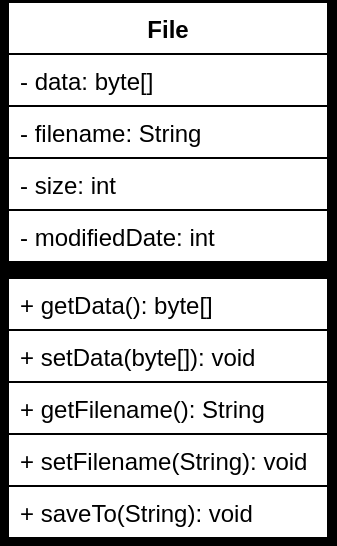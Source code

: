 <mxfile version="12.9.13" type="device" pages="6"><diagram id="stkGgg3IafABgi693A4P" name="File"><mxGraphModel dx="889" dy="680" grid="1" gridSize="10" guides="1" tooltips="1" connect="1" arrows="1" fold="1" page="1" pageScale="1" pageWidth="1100" pageHeight="850" background="#000000" math="0" shadow="0"><root><mxCell id="0"/><mxCell id="1" parent="0"/><mxCell id="F3sd-g9xaB6ur2vCXLy9-17" value="" style="group" parent="1" vertex="1" connectable="0"><mxGeometry x="310" y="200" width="160" height="216" as="geometry"/></mxCell><mxCell id="F3sd-g9xaB6ur2vCXLy9-6" value="File" style="swimlane;fontStyle=1;align=center;verticalAlign=top;childLayout=stackLayout;horizontal=1;startSize=26;horizontalStack=0;resizeParent=1;resizeParentMax=0;resizeLast=0;collapsible=1;marginBottom=0;fillColor=#FFFFFF;" parent="F3sd-g9xaB6ur2vCXLy9-17" vertex="1"><mxGeometry width="160" height="52" as="geometry"><mxRectangle x="310" y="200" width="100" height="26" as="alternateBounds"/></mxGeometry></mxCell><mxCell id="F3sd-g9xaB6ur2vCXLy9-9" value="+ getData(): byte[]" style="text;strokeColor=#000000;fillColor=#ffffff;align=left;verticalAlign=top;spacingLeft=4;spacingRight=4;overflow=hidden;rotatable=0;points=[[0,0.5],[1,0.5]];portConstraint=eastwest;" parent="F3sd-g9xaB6ur2vCXLy9-17" vertex="1"><mxGeometry y="138" width="160" height="26" as="geometry"/></mxCell><mxCell id="F3sd-g9xaB6ur2vCXLy9-8" value="" style="line;strokeWidth=7;fillColor=#ffffff;align=left;verticalAlign=middle;spacingTop=-1;spacingLeft=3;spacingRight=3;rotatable=0;labelPosition=right;points=[];portConstraint=eastwest;strokeColor=#000000;" parent="F3sd-g9xaB6ur2vCXLy9-17" vertex="1"><mxGeometry y="130" width="160" height="8" as="geometry"/></mxCell><mxCell id="F3sd-g9xaB6ur2vCXLy9-10" value="- filename: String" style="text;strokeColor=#000000;fillColor=#ffffff;align=left;verticalAlign=top;spacingLeft=4;spacingRight=4;overflow=hidden;rotatable=0;points=[[0,0.5],[1,0.5]];portConstraint=eastwest;" parent="F3sd-g9xaB6ur2vCXLy9-17" vertex="1"><mxGeometry y="52" width="160" height="26" as="geometry"/></mxCell><mxCell id="F3sd-g9xaB6ur2vCXLy9-11" value="- size: int" style="text;strokeColor=#000000;fillColor=#ffffff;align=left;verticalAlign=top;spacingLeft=4;spacingRight=4;overflow=hidden;rotatable=0;points=[[0,0.5],[1,0.5]];portConstraint=eastwest;" parent="F3sd-g9xaB6ur2vCXLy9-17" vertex="1"><mxGeometry y="78" width="160" height="26" as="geometry"/></mxCell><mxCell id="F3sd-g9xaB6ur2vCXLy9-12" value="- modifiedDate: int" style="text;strokeColor=#000000;fillColor=#ffffff;align=left;verticalAlign=top;spacingLeft=4;spacingRight=4;overflow=hidden;rotatable=0;points=[[0,0.5],[1,0.5]];portConstraint=eastwest;" parent="F3sd-g9xaB6ur2vCXLy9-17" vertex="1"><mxGeometry y="104" width="160" height="26" as="geometry"/></mxCell><mxCell id="F3sd-g9xaB6ur2vCXLy9-7" value="- data: byte[]" style="text;strokeColor=#000000;fillColor=#ffffff;align=left;verticalAlign=top;spacingLeft=4;spacingRight=4;overflow=hidden;rotatable=0;points=[[0,0.5],[1,0.5]];portConstraint=eastwest;" parent="F3sd-g9xaB6ur2vCXLy9-17" vertex="1"><mxGeometry y="26" width="160" height="26" as="geometry"/></mxCell><mxCell id="F3sd-g9xaB6ur2vCXLy9-18" value="+ getFilename(): String" style="text;strokeColor=#000000;fillColor=#ffffff;align=left;verticalAlign=top;spacingLeft=4;spacingRight=4;overflow=hidden;rotatable=0;points=[[0,0.5],[1,0.5]];portConstraint=eastwest;" parent="F3sd-g9xaB6ur2vCXLy9-17" vertex="1"><mxGeometry y="190" width="160" height="26" as="geometry"/></mxCell><mxCell id="F3sd-g9xaB6ur2vCXLy9-19" value="+ setData(byte[]): void" style="text;strokeColor=#000000;fillColor=#ffffff;align=left;verticalAlign=top;spacingLeft=4;spacingRight=4;overflow=hidden;rotatable=0;points=[[0,0.5],[1,0.5]];portConstraint=eastwest;" parent="F3sd-g9xaB6ur2vCXLy9-17" vertex="1"><mxGeometry y="164" width="160" height="26" as="geometry"/></mxCell><mxCell id="F3sd-g9xaB6ur2vCXLy9-14" value="+ saveTo(String): void" style="text;strokeColor=#000000;fillColor=#ffffff;align=left;verticalAlign=top;spacingLeft=4;spacingRight=4;overflow=hidden;rotatable=0;points=[[0,0.5],[1,0.5]];portConstraint=eastwest;" parent="1" vertex="1"><mxGeometry x="310" y="442" width="160" height="26" as="geometry"/></mxCell><mxCell id="F3sd-g9xaB6ur2vCXLy9-16" value="+ setFilename(String): void" style="text;strokeColor=#000000;fillColor=#ffffff;align=left;verticalAlign=top;spacingLeft=4;spacingRight=4;overflow=hidden;rotatable=0;points=[[0,0.5],[1,0.5]];portConstraint=eastwest;" parent="1" vertex="1"><mxGeometry x="310" y="416" width="160" height="26" as="geometry"/></mxCell></root></mxGraphModel></diagram><diagram name="Dog" id="l1r8wpvYk0Zq_Cgfg4C1"><mxGraphModel dx="889" dy="680" grid="1" gridSize="10" guides="1" tooltips="1" connect="1" arrows="1" fold="1" page="1" pageScale="1" pageWidth="1100" pageHeight="850" background="#000000" math="0" shadow="0"><root><mxCell id="ERW3kL6qE9KWDOk-QGr4-0"/><mxCell id="ERW3kL6qE9KWDOk-QGr4-1" parent="ERW3kL6qE9KWDOk-QGr4-0"/><mxCell id="ERW3kL6qE9KWDOk-QGr4-2" value="" style="group" parent="ERW3kL6qE9KWDOk-QGr4-1" vertex="1" connectable="0"><mxGeometry x="310" y="200" width="160" height="216" as="geometry"/></mxCell><mxCell id="ERW3kL6qE9KWDOk-QGr4-3" value="Dog" style="swimlane;fontStyle=1;align=center;verticalAlign=top;childLayout=stackLayout;horizontal=1;startSize=26;horizontalStack=0;resizeParent=1;resizeParentMax=0;resizeLast=0;collapsible=1;marginBottom=0;fillColor=#FFFFFF;" parent="ERW3kL6qE9KWDOk-QGr4-2" vertex="1"><mxGeometry width="160" height="52" as="geometry"><mxRectangle x="310" y="200" width="100" height="26" as="alternateBounds"/></mxGeometry></mxCell><mxCell id="ERW3kL6qE9KWDOk-QGr4-4" value="+ bark(): void" style="text;strokeColor=#000000;fillColor=#ffffff;align=left;verticalAlign=top;spacingLeft=4;spacingRight=4;overflow=hidden;rotatable=0;points=[[0,0.5],[1,0.5]];portConstraint=eastwest;" parent="ERW3kL6qE9KWDOk-QGr4-2" vertex="1"><mxGeometry y="138" width="160" height="26" as="geometry"/></mxCell><mxCell id="ERW3kL6qE9KWDOk-QGr4-5" value="" style="line;strokeWidth=7;fillColor=#ffffff;align=left;verticalAlign=middle;spacingTop=-1;spacingLeft=3;spacingRight=3;rotatable=0;labelPosition=right;points=[];portConstraint=eastwest;strokeColor=#000000;" parent="ERW3kL6qE9KWDOk-QGr4-2" vertex="1"><mxGeometry y="130" width="160" height="8" as="geometry"/></mxCell><mxCell id="ERW3kL6qE9KWDOk-QGr4-6" value="- age: int" style="text;strokeColor=#000000;fillColor=#ffffff;align=left;verticalAlign=top;spacingLeft=4;spacingRight=4;overflow=hidden;rotatable=0;points=[[0,0.5],[1,0.5]];portConstraint=eastwest;" parent="ERW3kL6qE9KWDOk-QGr4-2" vertex="1"><mxGeometry y="52" width="160" height="26" as="geometry"/></mxCell><mxCell id="ERW3kL6qE9KWDOk-QGr4-7" value="- breed: String" style="text;strokeColor=#000000;fillColor=#ffffff;align=left;verticalAlign=top;spacingLeft=4;spacingRight=4;overflow=hidden;rotatable=0;points=[[0,0.5],[1,0.5]];portConstraint=eastwest;" parent="ERW3kL6qE9KWDOk-QGr4-2" vertex="1"><mxGeometry y="78" width="160" height="26" as="geometry"/></mxCell><mxCell id="ERW3kL6qE9KWDOk-QGr4-8" value="- weight: int" style="text;strokeColor=#000000;fillColor=#ffffff;align=left;verticalAlign=top;spacingLeft=4;spacingRight=4;overflow=hidden;rotatable=0;points=[[0,0.5],[1,0.5]];portConstraint=eastwest;" parent="ERW3kL6qE9KWDOk-QGr4-2" vertex="1"><mxGeometry y="104" width="160" height="26" as="geometry"/></mxCell><mxCell id="ERW3kL6qE9KWDOk-QGr4-9" value="- name: String" style="text;strokeColor=#000000;fillColor=#ffffff;align=left;verticalAlign=top;spacingLeft=4;spacingRight=4;overflow=hidden;rotatable=0;points=[[0,0.5],[1,0.5]];portConstraint=eastwest;" parent="ERW3kL6qE9KWDOk-QGr4-2" vertex="1"><mxGeometry y="26" width="160" height="26" as="geometry"/></mxCell><mxCell id="ERW3kL6qE9KWDOk-QGr4-10" value="+ sleep(): void" style="text;strokeColor=#000000;fillColor=#ffffff;align=left;verticalAlign=top;spacingLeft=4;spacingRight=4;overflow=hidden;rotatable=0;points=[[0,0.5],[1,0.5]];portConstraint=eastwest;" parent="ERW3kL6qE9KWDOk-QGr4-2" vertex="1"><mxGeometry y="190" width="160" height="26" as="geometry"/></mxCell><mxCell id="ERW3kL6qE9KWDOk-QGr4-11" value="+ fetch(): void" style="text;strokeColor=#000000;fillColor=#ffffff;align=left;verticalAlign=top;spacingLeft=4;spacingRight=4;overflow=hidden;rotatable=0;points=[[0,0.5],[1,0.5]];portConstraint=eastwest;" parent="ERW3kL6qE9KWDOk-QGr4-2" vertex="1"><mxGeometry y="164" width="160" height="26" as="geometry"/></mxCell></root></mxGraphModel></diagram><diagram name="Black box" id="tsQTupAOegzbx2Oi0egP"><mxGraphModel dx="889" dy="680" grid="1" gridSize="10" guides="1" tooltips="1" connect="1" arrows="1" fold="1" page="1" pageScale="1" pageWidth="1100" pageHeight="850" background="#000000" math="0" shadow="0"><root><mxCell id="BZj2-daPOrSPugc1H9mo-0"/><mxCell id="BZj2-daPOrSPugc1H9mo-1" parent="BZj2-daPOrSPugc1H9mo-0"/><mxCell id="BZj2-daPOrSPugc1H9mo-12" value="" style="verticalLabelPosition=bottom;verticalAlign=top;html=1;shape=mxgraph.basic.rect;fillColor2=none;strokeWidth=3;size=20;indent=5;fillColor=#000000;strokeColor=#FFFFFF;fontColor=#FFFFFF;" parent="BZj2-daPOrSPugc1H9mo-1" vertex="1"><mxGeometry x="240" y="160" width="200" height="40" as="geometry"/></mxCell><mxCell id="BZj2-daPOrSPugc1H9mo-14" value="" style="html=1;shadow=0;dashed=0;align=center;verticalAlign=middle;shape=mxgraph.arrows2.arrow;dy=0.6;dx=40;notch=15;strokeColor=none;strokeWidth=3;fillColor=#FFFFFF;" parent="BZj2-daPOrSPugc1H9mo-1" vertex="1"><mxGeometry x="130" y="145" width="100" height="70" as="geometry"/></mxCell><mxCell id="BZj2-daPOrSPugc1H9mo-15" value="" style="html=1;shadow=0;dashed=0;align=center;verticalAlign=middle;shape=mxgraph.arrows2.arrow;dy=0.6;dx=40;notch=15;strokeColor=none;strokeWidth=3;fillColor=#FFFFFF;" parent="BZj2-daPOrSPugc1H9mo-1" vertex="1"><mxGeometry x="450" y="145" width="100" height="70" as="geometry"/></mxCell><mxCell id="BZj2-daPOrSPugc1H9mo-18" value="invisible&lt;br&gt;black box" style="text;html=1;fontColor=#FFFFFF;align=center;verticalAlign=middle;" parent="BZj2-daPOrSPugc1H9mo-1" vertex="1"><mxGeometry x="280" y="165" width="120" height="30" as="geometry"/></mxCell><mxCell id="BZj2-daPOrSPugc1H9mo-19" value="visible output" style="text;html=1;fontColor=#000000;align=center;verticalAlign=middle;" parent="BZj2-daPOrSPugc1H9mo-1" vertex="1"><mxGeometry x="440" y="165" width="130" height="30" as="geometry"/></mxCell><mxCell id="BZj2-daPOrSPugc1H9mo-20" value="visible input" style="text;html=1;fontColor=#000000;align=center;verticalAlign=middle;" parent="BZj2-daPOrSPugc1H9mo-1" vertex="1"><mxGeometry x="120" y="165" width="130" height="30" as="geometry"/></mxCell><mxCell id="BZj2-daPOrSPugc1H9mo-21" value="" style="shape=mxgraph.signs.healthcare.eye;html=1;fillColor=#FFFFFF;strokeColor=none;verticalLabelPosition=bottom;verticalAlign=top;align=center;fontColor=#000000;" parent="BZj2-daPOrSPugc1H9mo-1" vertex="1"><mxGeometry x="21" y="152.5" width="99" height="55" as="geometry"/></mxCell><mxCell id="BZj2-daPOrSPugc1H9mo-22" value="" style="shape=mxgraph.signs.healthcare.eye;html=1;fillColor=#FFFFFF;strokeColor=none;verticalLabelPosition=bottom;verticalAlign=top;align=center;fontColor=#000000;" parent="BZj2-daPOrSPugc1H9mo-1" vertex="1"><mxGeometry x="560" y="152.5" width="99" height="55" as="geometry"/></mxCell></root></mxGraphModel></diagram><diagram name="Book" id="5ousZKdpaTDfd6rwzRN-"><mxGraphModel dx="889" dy="680" grid="1" gridSize="10" guides="1" tooltips="1" connect="1" arrows="1" fold="1" page="1" pageScale="1" pageWidth="1100" pageHeight="850" background="#000000" math="0" shadow="0"><root><mxCell id="tp99J4mqJveK8CiO5Jsf-0"/><mxCell id="tp99J4mqJveK8CiO5Jsf-1" parent="tp99J4mqJveK8CiO5Jsf-0"/><mxCell id="tp99J4mqJveK8CiO5Jsf-15" value="" style="group" vertex="1" connectable="0" parent="tp99J4mqJveK8CiO5Jsf-1"><mxGeometry x="280" y="160" width="160" height="238" as="geometry"/></mxCell><mxCell id="tp99J4mqJveK8CiO5Jsf-3" value="Book" style="swimlane;fontStyle=1;align=center;verticalAlign=top;childLayout=stackLayout;horizontal=1;startSize=26;horizontalStack=0;resizeParent=1;resizeParentMax=0;resizeLast=0;collapsible=1;marginBottom=0;fillColor=#FFFFFF;" vertex="1" parent="tp99J4mqJveK8CiO5Jsf-15"><mxGeometry width="160" height="52" as="geometry"><mxRectangle x="310" y="200" width="100" height="26" as="alternateBounds"/></mxGeometry></mxCell><mxCell id="tp99J4mqJveK8CiO5Jsf-13" value="" style="group" vertex="1" connectable="0" parent="tp99J4mqJveK8CiO5Jsf-15"><mxGeometry y="160" width="160" height="78" as="geometry"/></mxCell><mxCell id="tp99J4mqJveK8CiO5Jsf-10" value="getChapter(n : int ) : String" style="text;strokeColor=#000000;fillColor=#ffffff;align=left;verticalAlign=top;spacingLeft=4;spacingRight=4;overflow=hidden;rotatable=0;points=[[0,0.5],[1,0.5]];portConstraint=eastwest;" vertex="1" parent="tp99J4mqJveK8CiO5Jsf-13"><mxGeometry width="160" height="26" as="geometry"/></mxCell><mxCell id="tp99J4mqJveK8CiO5Jsf-11" value="getNextChapter( ) : String" style="text;strokeColor=#000000;fillColor=#ffffff;align=left;verticalAlign=top;spacingLeft=4;spacingRight=4;overflow=hidden;rotatable=0;points=[[0,0.5],[1,0.5]];portConstraint=eastwest;" vertex="1" parent="tp99J4mqJveK8CiO5Jsf-13"><mxGeometry y="26" width="160" height="26" as="geometry"/></mxCell><mxCell id="tp99J4mqJveK8CiO5Jsf-12" value="getPrevChapter( ) : String" style="text;strokeColor=#000000;fillColor=#ffffff;align=left;verticalAlign=top;spacingLeft=4;spacingRight=4;overflow=hidden;rotatable=0;points=[[0,0.5],[1,0.5]];portConstraint=eastwest;" vertex="1" parent="tp99J4mqJveK8CiO5Jsf-13"><mxGeometry y="52" width="160" height="26" as="geometry"/></mxCell><mxCell id="tp99J4mqJveK8CiO5Jsf-14" value="" style="group" vertex="1" connectable="0" parent="tp99J4mqJveK8CiO5Jsf-15"><mxGeometry y="26" width="160" height="130" as="geometry"/></mxCell><mxCell id="tp99J4mqJveK8CiO5Jsf-4" value="" style="line;strokeWidth=7;fillColor=#ffffff;align=left;verticalAlign=middle;spacingTop=-1;spacingLeft=3;spacingRight=3;rotatable=0;labelPosition=right;points=[];portConstraint=eastwest;strokeColor=#000000;" vertex="1" parent="tp99J4mqJveK8CiO5Jsf-14"><mxGeometry y="104" width="160" height="8" as="geometry"/></mxCell><mxCell id="tp99J4mqJveK8CiO5Jsf-5" value="title: String" style="text;strokeColor=#000000;fillColor=#ffffff;align=left;verticalAlign=top;spacingLeft=4;spacingRight=4;overflow=hidden;rotatable=0;points=[[0,0.5],[1,0.5]];portConstraint=eastwest;" vertex="1" parent="tp99J4mqJveK8CiO5Jsf-14"><mxGeometry y="26" width="160" height="26" as="geometry"/></mxCell><mxCell id="tp99J4mqJveK8CiO5Jsf-6" value="publisher: String" style="text;strokeColor=#000000;fillColor=#ffffff;align=left;verticalAlign=top;spacingLeft=4;spacingRight=4;overflow=hidden;rotatable=0;points=[[0,0.5],[1,0.5]];portConstraint=eastwest;" vertex="1" parent="tp99J4mqJveK8CiO5Jsf-14"><mxGeometry y="52" width="160" height="26" as="geometry"/></mxCell><mxCell id="tp99J4mqJveK8CiO5Jsf-7" value="year: int" style="text;strokeColor=#000000;fillColor=#ffffff;align=left;verticalAlign=top;spacingLeft=4;spacingRight=4;overflow=hidden;rotatable=0;points=[[0,0.5],[1,0.5]];portConstraint=eastwest;" vertex="1" parent="tp99J4mqJveK8CiO5Jsf-14"><mxGeometry y="78" width="160" height="26" as="geometry"/></mxCell><mxCell id="tp99J4mqJveK8CiO5Jsf-8" value="author: String" style="text;strokeColor=#000000;fillColor=#ffffff;align=left;verticalAlign=top;spacingLeft=4;spacingRight=4;overflow=hidden;rotatable=0;points=[[0,0.5],[1,0.5]];portConstraint=eastwest;" vertex="1" parent="tp99J4mqJveK8CiO5Jsf-14"><mxGeometry width="160" height="26" as="geometry"/></mxCell><mxCell id="tp99J4mqJveK8CiO5Jsf-9" value="chapters: String[ ]" style="text;strokeColor=#000000;fillColor=#ffffff;align=left;verticalAlign=top;spacingLeft=4;spacingRight=4;overflow=hidden;rotatable=0;points=[[0,0.5],[1,0.5]];portConstraint=eastwest;" vertex="1" parent="tp99J4mqJveK8CiO5Jsf-14"><mxGeometry y="104" width="160" height="26" as="geometry"/></mxCell><mxCell id="jBkZjjnUdhkwBzKkNKoO-0" value="&lt;font color=&quot;#ffffff&quot;&gt;&lt;i&gt;returns the chapter at the given index #&lt;/i&gt;&lt;/font&gt;" style="text;html=1;strokeColor=none;fillColor=none;align=left;verticalAlign=middle;whiteSpace=wrap;rounded=0;fontColor=#808080;" vertex="1" parent="tp99J4mqJveK8CiO5Jsf-1"><mxGeometry x="460" y="290" width="220" height="20" as="geometry"/></mxCell><mxCell id="jBkZjjnUdhkwBzKkNKoO-1" value="&lt;font color=&quot;#ffffff&quot;&gt;&lt;i&gt;returns the next available chapter after the most recently viewed chapter, if any.&lt;/i&gt;&lt;/font&gt;" style="text;html=1;strokeColor=none;fillColor=none;align=left;verticalAlign=middle;whiteSpace=wrap;rounded=0;fontColor=#808080;" vertex="1" parent="tp99J4mqJveK8CiO5Jsf-1"><mxGeometry x="460" y="330" width="220" height="20" as="geometry"/></mxCell><mxCell id="jBkZjjnUdhkwBzKkNKoO-2" value="&lt;font color=&quot;#ffffff&quot;&gt;&lt;i&gt;returns the previous chapter before the most recently viewed chapter, if any.&lt;/i&gt;&lt;/font&gt;" style="text;html=1;strokeColor=none;fillColor=none;align=left;verticalAlign=middle;whiteSpace=wrap;rounded=0;fontColor=#808080;" vertex="1" parent="tp99J4mqJveK8CiO5Jsf-1"><mxGeometry x="460" y="372" width="220" height="20" as="geometry"/></mxCell><mxCell id="jBkZjjnUdhkwBzKkNKoO-3" value="" style="endArrow=none;html=1;strokeColor=#FFFFFF;strokeWidth=3;fontColor=#808080;exitX=1;exitY=0.5;exitDx=0;exitDy=0;entryX=0;entryY=0.5;entryDx=0;entryDy=0;" edge="1" parent="tp99J4mqJveK8CiO5Jsf-1" source="tp99J4mqJveK8CiO5Jsf-10" target="jBkZjjnUdhkwBzKkNKoO-0"><mxGeometry width="50" height="50" relative="1" as="geometry"><mxPoint x="350" y="480" as="sourcePoint"/><mxPoint x="400" y="430" as="targetPoint"/></mxGeometry></mxCell><mxCell id="jBkZjjnUdhkwBzKkNKoO-4" value="" style="endArrow=none;html=1;strokeColor=#FFFFFF;strokeWidth=3;fontColor=#808080;exitX=1;exitY=0.5;exitDx=0;exitDy=0;entryX=0;entryY=0.75;entryDx=0;entryDy=0;" edge="1" parent="tp99J4mqJveK8CiO5Jsf-1" source="tp99J4mqJveK8CiO5Jsf-11" target="jBkZjjnUdhkwBzKkNKoO-1"><mxGeometry width="50" height="50" relative="1" as="geometry"><mxPoint x="450" y="343" as="sourcePoint"/><mxPoint x="460" y="310" as="targetPoint"/></mxGeometry></mxCell><mxCell id="jBkZjjnUdhkwBzKkNKoO-5" value="" style="endArrow=none;html=1;strokeColor=#FFFFFF;strokeWidth=3;fontColor=#808080;exitX=1;exitY=0.5;exitDx=0;exitDy=0;" edge="1" parent="tp99J4mqJveK8CiO5Jsf-1" source="tp99J4mqJveK8CiO5Jsf-12" target="jBkZjjnUdhkwBzKkNKoO-2"><mxGeometry width="50" height="50" relative="1" as="geometry"><mxPoint x="450" y="369" as="sourcePoint"/><mxPoint x="470" y="355" as="targetPoint"/></mxGeometry></mxCell></root></mxGraphModel></diagram><diagram name="AudioBook" id="P-NurN1XjN0K2WAumltb"><mxGraphModel dx="889" dy="680" grid="1" gridSize="10" guides="1" tooltips="1" connect="1" arrows="1" fold="1" page="1" pageScale="1" pageWidth="1100" pageHeight="850" background="#000000" math="0" shadow="0"><root><mxCell id="U3s2QZpdwjjtj3GsQHmp-0"/><mxCell id="U3s2QZpdwjjtj3GsQHmp-1" parent="U3s2QZpdwjjtj3GsQHmp-0"/><mxCell id="U3s2QZpdwjjtj3GsQHmp-2" value="" style="group" vertex="1" connectable="0" parent="U3s2QZpdwjjtj3GsQHmp-1"><mxGeometry x="280" y="160" width="160" height="238" as="geometry"/></mxCell><mxCell id="U3s2QZpdwjjtj3GsQHmp-3" value="Book" style="swimlane;fontStyle=1;align=center;verticalAlign=top;childLayout=stackLayout;horizontal=1;startSize=26;horizontalStack=0;resizeParent=1;resizeParentMax=0;resizeLast=0;collapsible=1;marginBottom=0;fillColor=#FFFFFF;" vertex="1" parent="U3s2QZpdwjjtj3GsQHmp-2"><mxGeometry width="160" height="52" as="geometry"><mxRectangle x="310" y="200" width="100" height="26" as="alternateBounds"/></mxGeometry></mxCell><mxCell id="U3s2QZpdwjjtj3GsQHmp-4" value="" style="group" vertex="1" connectable="0" parent="U3s2QZpdwjjtj3GsQHmp-2"><mxGeometry y="160" width="160" height="78" as="geometry"/></mxCell><mxCell id="U3s2QZpdwjjtj3GsQHmp-5" value="getChapter(n : int ) : String" style="text;strokeColor=#000000;fillColor=#ffffff;align=left;verticalAlign=top;spacingLeft=4;spacingRight=4;overflow=hidden;rotatable=0;points=[[0,0.5],[1,0.5]];portConstraint=eastwest;" vertex="1" parent="U3s2QZpdwjjtj3GsQHmp-4"><mxGeometry width="160" height="26" as="geometry"/></mxCell><mxCell id="U3s2QZpdwjjtj3GsQHmp-6" value="getNextChapter( ) : String" style="text;strokeColor=#000000;fillColor=#ffffff;align=left;verticalAlign=top;spacingLeft=4;spacingRight=4;overflow=hidden;rotatable=0;points=[[0,0.5],[1,0.5]];portConstraint=eastwest;" vertex="1" parent="U3s2QZpdwjjtj3GsQHmp-4"><mxGeometry y="26" width="160" height="26" as="geometry"/></mxCell><mxCell id="U3s2QZpdwjjtj3GsQHmp-7" value="getPrevChapter( ) : String" style="text;strokeColor=#000000;fillColor=#ffffff;align=left;verticalAlign=top;spacingLeft=4;spacingRight=4;overflow=hidden;rotatable=0;points=[[0,0.5],[1,0.5]];portConstraint=eastwest;" vertex="1" parent="U3s2QZpdwjjtj3GsQHmp-4"><mxGeometry y="52" width="160" height="26" as="geometry"/></mxCell><mxCell id="U3s2QZpdwjjtj3GsQHmp-8" value="" style="group" vertex="1" connectable="0" parent="U3s2QZpdwjjtj3GsQHmp-2"><mxGeometry y="26" width="160" height="130" as="geometry"/></mxCell><mxCell id="U3s2QZpdwjjtj3GsQHmp-9" value="" style="line;strokeWidth=7;fillColor=#ffffff;align=left;verticalAlign=middle;spacingTop=-1;spacingLeft=3;spacingRight=3;rotatable=0;labelPosition=right;points=[];portConstraint=eastwest;strokeColor=#000000;" vertex="1" parent="U3s2QZpdwjjtj3GsQHmp-8"><mxGeometry y="104" width="160" height="8" as="geometry"/></mxCell><mxCell id="U3s2QZpdwjjtj3GsQHmp-10" value="title: String" style="text;strokeColor=#000000;fillColor=#ffffff;align=left;verticalAlign=top;spacingLeft=4;spacingRight=4;overflow=hidden;rotatable=0;points=[[0,0.5],[1,0.5]];portConstraint=eastwest;" vertex="1" parent="U3s2QZpdwjjtj3GsQHmp-8"><mxGeometry y="26" width="160" height="26" as="geometry"/></mxCell><mxCell id="U3s2QZpdwjjtj3GsQHmp-11" value="publisher: String" style="text;strokeColor=#000000;fillColor=#ffffff;align=left;verticalAlign=top;spacingLeft=4;spacingRight=4;overflow=hidden;rotatable=0;points=[[0,0.5],[1,0.5]];portConstraint=eastwest;" vertex="1" parent="U3s2QZpdwjjtj3GsQHmp-8"><mxGeometry y="52" width="160" height="26" as="geometry"/></mxCell><mxCell id="U3s2QZpdwjjtj3GsQHmp-12" value="year: int" style="text;strokeColor=#000000;fillColor=#ffffff;align=left;verticalAlign=top;spacingLeft=4;spacingRight=4;overflow=hidden;rotatable=0;points=[[0,0.5],[1,0.5]];portConstraint=eastwest;" vertex="1" parent="U3s2QZpdwjjtj3GsQHmp-8"><mxGeometry y="78" width="160" height="26" as="geometry"/></mxCell><mxCell id="U3s2QZpdwjjtj3GsQHmp-13" value="author: String" style="text;strokeColor=#000000;fillColor=#ffffff;align=left;verticalAlign=top;spacingLeft=4;spacingRight=4;overflow=hidden;rotatable=0;points=[[0,0.5],[1,0.5]];portConstraint=eastwest;" vertex="1" parent="U3s2QZpdwjjtj3GsQHmp-8"><mxGeometry width="160" height="26" as="geometry"/></mxCell><mxCell id="U3s2QZpdwjjtj3GsQHmp-14" value="chapters: String[ ]" style="text;strokeColor=#000000;fillColor=#ffffff;align=left;verticalAlign=top;spacingLeft=4;spacingRight=4;overflow=hidden;rotatable=0;points=[[0,0.5],[1,0.5]];portConstraint=eastwest;" vertex="1" parent="U3s2QZpdwjjtj3GsQHmp-8"><mxGeometry y="104" width="160" height="26" as="geometry"/></mxCell><mxCell id="CSjmF4Abzifk-xxel1Uz-0" value="" style="group" vertex="1" connectable="0" parent="U3s2QZpdwjjtj3GsQHmp-1"><mxGeometry x="280" y="440" width="160" height="238" as="geometry"/></mxCell><mxCell id="CSjmF4Abzifk-xxel1Uz-1" value="AudioBook" style="swimlane;fontStyle=1;align=center;verticalAlign=top;childLayout=stackLayout;horizontal=1;startSize=26;horizontalStack=0;resizeParent=1;resizeParentMax=0;resizeLast=0;collapsible=1;marginBottom=0;fillColor=#FFFFFF;" vertex="1" parent="CSjmF4Abzifk-xxel1Uz-0"><mxGeometry width="160" height="52" as="geometry"><mxRectangle x="310" y="200" width="100" height="26" as="alternateBounds"/></mxGeometry></mxCell><mxCell id="CSjmF4Abzifk-xxel1Uz-2" value="" style="group" vertex="1" connectable="0" parent="CSjmF4Abzifk-xxel1Uz-0"><mxGeometry y="160" width="160" height="78" as="geometry"/></mxCell><mxCell id="CSjmF4Abzifk-xxel1Uz-3" value="getChapter(n : int ) : byte[ ]" style="text;strokeColor=#000000;fillColor=#ffffff;align=left;verticalAlign=top;spacingLeft=4;spacingRight=4;overflow=hidden;rotatable=0;points=[[0,0.5],[1,0.5]];portConstraint=eastwest;" vertex="1" parent="CSjmF4Abzifk-xxel1Uz-2"><mxGeometry width="160" height="26" as="geometry"/></mxCell><mxCell id="CSjmF4Abzifk-xxel1Uz-4" value="getNextChapter( ) : byte[ ]" style="text;strokeColor=#000000;fillColor=#ffffff;align=left;verticalAlign=top;spacingLeft=4;spacingRight=4;overflow=hidden;rotatable=0;points=[[0,0.5],[1,0.5]];portConstraint=eastwest;" vertex="1" parent="CSjmF4Abzifk-xxel1Uz-2"><mxGeometry y="26" width="160" height="26" as="geometry"/></mxCell><mxCell id="CSjmF4Abzifk-xxel1Uz-5" value="getPrevChapter( ) : byte[ ]" style="text;strokeColor=#000000;fillColor=#ffffff;align=left;verticalAlign=top;spacingLeft=4;spacingRight=4;overflow=hidden;rotatable=0;points=[[0,0.5],[1,0.5]];portConstraint=eastwest;" vertex="1" parent="CSjmF4Abzifk-xxel1Uz-2"><mxGeometry y="52" width="160" height="26" as="geometry"/></mxCell><mxCell id="CSjmF4Abzifk-xxel1Uz-6" value="" style="group" vertex="1" connectable="0" parent="CSjmF4Abzifk-xxel1Uz-0"><mxGeometry y="26" width="160" height="130" as="geometry"/></mxCell><mxCell id="CSjmF4Abzifk-xxel1Uz-7" value="" style="line;strokeWidth=7;fillColor=#ffffff;align=left;verticalAlign=middle;spacingTop=-1;spacingLeft=3;spacingRight=3;rotatable=0;labelPosition=right;points=[];portConstraint=eastwest;strokeColor=#000000;" vertex="1" parent="CSjmF4Abzifk-xxel1Uz-6"><mxGeometry y="104" width="160" height="8" as="geometry"/></mxCell><mxCell id="CSjmF4Abzifk-xxel1Uz-8" value="^title: String" style="text;strokeColor=#000000;fillColor=#ffffff;align=left;verticalAlign=top;spacingLeft=4;spacingRight=4;overflow=hidden;rotatable=0;points=[[0,0.5],[1,0.5]];portConstraint=eastwest;fontColor=#808080;" vertex="1" parent="CSjmF4Abzifk-xxel1Uz-6"><mxGeometry y="26" width="160" height="26" as="geometry"/></mxCell><mxCell id="CSjmF4Abzifk-xxel1Uz-9" value="^publisher: String" style="text;strokeColor=#000000;fillColor=#ffffff;align=left;verticalAlign=top;spacingLeft=4;spacingRight=4;overflow=hidden;rotatable=0;points=[[0,0.5],[1,0.5]];portConstraint=eastwest;fontColor=#808080;" vertex="1" parent="CSjmF4Abzifk-xxel1Uz-6"><mxGeometry y="52" width="160" height="26" as="geometry"/></mxCell><mxCell id="CSjmF4Abzifk-xxel1Uz-10" value="^year: int" style="text;strokeColor=#000000;fillColor=#ffffff;align=left;verticalAlign=top;spacingLeft=4;spacingRight=4;overflow=hidden;rotatable=0;points=[[0,0.5],[1,0.5]];portConstraint=eastwest;fontColor=#808080;" vertex="1" parent="CSjmF4Abzifk-xxel1Uz-6"><mxGeometry y="78" width="160" height="26" as="geometry"/></mxCell><mxCell id="CSjmF4Abzifk-xxel1Uz-11" value="^author: String" style="text;strokeColor=#000000;fillColor=#ffffff;align=left;verticalAlign=top;spacingLeft=4;spacingRight=4;overflow=hidden;rotatable=0;points=[[0,0.5],[1,0.5]];portConstraint=eastwest;fontColor=#808080;" vertex="1" parent="CSjmF4Abzifk-xxel1Uz-6"><mxGeometry width="160" height="26" as="geometry"/></mxCell><mxCell id="CSjmF4Abzifk-xxel1Uz-12" value="chapters: byte[ ][ ]" style="text;strokeColor=#000000;fillColor=#ffffff;align=left;verticalAlign=top;spacingLeft=4;spacingRight=4;overflow=hidden;rotatable=0;points=[[0,0.5],[1,0.5]];portConstraint=eastwest;" vertex="1" parent="CSjmF4Abzifk-xxel1Uz-6"><mxGeometry y="104" width="160" height="26" as="geometry"/></mxCell><mxCell id="CSjmF4Abzifk-xxel1Uz-13" value="" style="endArrow=classic;html=1;strokeColor=#FFFFFF;fontColor=#808080;exitX=0.5;exitY=0;exitDx=0;exitDy=0;strokeWidth=3;" edge="1" parent="U3s2QZpdwjjtj3GsQHmp-1" source="CSjmF4Abzifk-xxel1Uz-1" target="U3s2QZpdwjjtj3GsQHmp-7"><mxGeometry width="50" height="50" relative="1" as="geometry"><mxPoint x="350" y="460" as="sourcePoint"/><mxPoint x="400" y="410" as="targetPoint"/></mxGeometry></mxCell><mxCell id="M8abaYM2q7jhkYYzP1ma-0" value="&lt;font color=&quot;#ffffff&quot;&gt;&lt;i&gt;returns the chapter at the given index #&lt;/i&gt;&lt;/font&gt;" style="text;html=1;strokeColor=none;fillColor=none;align=left;verticalAlign=middle;whiteSpace=wrap;rounded=0;fontColor=#808080;" vertex="1" parent="U3s2QZpdwjjtj3GsQHmp-1"><mxGeometry x="460" y="290" width="220" height="20" as="geometry"/></mxCell><mxCell id="M8abaYM2q7jhkYYzP1ma-1" value="&lt;font color=&quot;#ffffff&quot;&gt;&lt;i&gt;returns the next available chapter after the most recently viewed chapter, if any.&lt;/i&gt;&lt;/font&gt;" style="text;html=1;strokeColor=none;fillColor=none;align=left;verticalAlign=middle;whiteSpace=wrap;rounded=0;fontColor=#808080;" vertex="1" parent="U3s2QZpdwjjtj3GsQHmp-1"><mxGeometry x="460" y="330" width="220" height="20" as="geometry"/></mxCell><mxCell id="M8abaYM2q7jhkYYzP1ma-2" value="&lt;font color=&quot;#ffffff&quot;&gt;&lt;i&gt;returns the previous chapter before the most recently viewed chapter, if any.&lt;/i&gt;&lt;/font&gt;" style="text;html=1;strokeColor=none;fillColor=none;align=left;verticalAlign=middle;whiteSpace=wrap;rounded=0;fontColor=#808080;" vertex="1" parent="U3s2QZpdwjjtj3GsQHmp-1"><mxGeometry x="460" y="372" width="220" height="20" as="geometry"/></mxCell><mxCell id="M8abaYM2q7jhkYYzP1ma-3" value="" style="endArrow=none;html=1;strokeColor=#FFFFFF;strokeWidth=3;fontColor=#808080;exitX=1;exitY=0.5;exitDx=0;exitDy=0;entryX=0;entryY=0.5;entryDx=0;entryDy=0;" edge="1" parent="U3s2QZpdwjjtj3GsQHmp-1" target="M8abaYM2q7jhkYYzP1ma-0"><mxGeometry width="50" height="50" relative="1" as="geometry"><mxPoint x="440" y="333" as="sourcePoint"/><mxPoint x="400" y="430" as="targetPoint"/></mxGeometry></mxCell><mxCell id="M8abaYM2q7jhkYYzP1ma-4" value="" style="endArrow=none;html=1;strokeColor=#FFFFFF;strokeWidth=3;fontColor=#808080;exitX=1;exitY=0.5;exitDx=0;exitDy=0;entryX=0;entryY=0.75;entryDx=0;entryDy=0;" edge="1" parent="U3s2QZpdwjjtj3GsQHmp-1" target="M8abaYM2q7jhkYYzP1ma-1"><mxGeometry width="50" height="50" relative="1" as="geometry"><mxPoint x="440" y="359" as="sourcePoint"/><mxPoint x="460" y="310" as="targetPoint"/></mxGeometry></mxCell><mxCell id="M8abaYM2q7jhkYYzP1ma-5" value="" style="endArrow=none;html=1;strokeColor=#FFFFFF;strokeWidth=3;fontColor=#808080;exitX=1;exitY=0.5;exitDx=0;exitDy=0;" edge="1" parent="U3s2QZpdwjjtj3GsQHmp-1" target="M8abaYM2q7jhkYYzP1ma-2"><mxGeometry width="50" height="50" relative="1" as="geometry"><mxPoint x="440" y="385" as="sourcePoint"/><mxPoint x="470" y="355" as="targetPoint"/></mxGeometry></mxCell><mxCell id="M8abaYM2q7jhkYYzP1ma-7" value="&lt;font color=&quot;#ffffff&quot;&gt;&lt;i&gt;same as parent class, but return a byte array instead of a String.&lt;/i&gt;&lt;/font&gt;" style="text;html=1;strokeColor=none;fillColor=none;align=left;verticalAlign=middle;whiteSpace=wrap;rounded=0;fontColor=#808080;" vertex="1" parent="U3s2QZpdwjjtj3GsQHmp-1"><mxGeometry x="460" y="610" width="220" height="20" as="geometry"/></mxCell><mxCell id="M8abaYM2q7jhkYYzP1ma-9" value="" style="endArrow=none;html=1;strokeColor=#FFFFFF;strokeWidth=3;fontColor=#808080;exitX=1;exitY=0.5;exitDx=0;exitDy=0;entryX=0;entryY=0.5;entryDx=0;entryDy=0;" edge="1" parent="U3s2QZpdwjjtj3GsQHmp-1" target="M8abaYM2q7jhkYYzP1ma-7"><mxGeometry width="50" height="50" relative="1" as="geometry"><mxPoint x="440" y="613" as="sourcePoint"/><mxPoint x="460" y="580" as="targetPoint"/></mxGeometry></mxCell><mxCell id="M8abaYM2q7jhkYYzP1ma-10" value="" style="endArrow=none;html=1;strokeColor=#FFFFFF;strokeWidth=3;fontColor=#808080;exitX=1;exitY=0.5;exitDx=0;exitDy=0;entryX=0;entryY=0.75;entryDx=0;entryDy=0;" edge="1" parent="U3s2QZpdwjjtj3GsQHmp-1" target="M8abaYM2q7jhkYYzP1ma-7"><mxGeometry width="50" height="50" relative="1" as="geometry"><mxPoint x="440" y="639" as="sourcePoint"/><mxPoint x="460" y="590" as="targetPoint"/></mxGeometry></mxCell><mxCell id="M8abaYM2q7jhkYYzP1ma-11" value="" style="endArrow=none;html=1;strokeColor=#FFFFFF;strokeWidth=3;fontColor=#808080;exitX=1;exitY=0.5;exitDx=0;exitDy=0;entryX=0;entryY=1;entryDx=0;entryDy=0;" edge="1" parent="U3s2QZpdwjjtj3GsQHmp-1" target="M8abaYM2q7jhkYYzP1ma-7"><mxGeometry width="50" height="50" relative="1" as="geometry"><mxPoint x="440" y="665" as="sourcePoint"/><mxPoint x="460" y="664.538" as="targetPoint"/></mxGeometry></mxCell></root></mxGraphModel></diagram><diagram name="Artwork" id="n3eZ-8yyKck33pCCvUQg"><mxGraphModel dx="889" dy="680" grid="1" gridSize="10" guides="1" tooltips="1" connect="1" arrows="1" fold="1" page="1" pageScale="1" pageWidth="1100" pageHeight="850" background="#000000" math="0" shadow="0"><root><mxCell id="WrTP95uZayHZTCgUqcNI-0"/><mxCell id="WrTP95uZayHZTCgUqcNI-1" parent="WrTP95uZayHZTCgUqcNI-0"/><mxCell id="WrTP95uZayHZTCgUqcNI-2" value="" style="group" vertex="1" connectable="0" parent="WrTP95uZayHZTCgUqcNI-1"><mxGeometry x="280" y="160" width="160" height="238" as="geometry"/></mxCell><mxCell id="WrTP95uZayHZTCgUqcNI-3" value="Artwork" style="swimlane;fontStyle=1;align=center;verticalAlign=top;childLayout=stackLayout;horizontal=1;startSize=26;horizontalStack=0;resizeParent=1;resizeParentMax=0;resizeLast=0;collapsible=1;marginBottom=0;fillColor=#FFFFFF;" vertex="1" parent="WrTP95uZayHZTCgUqcNI-2"><mxGeometry width="160" height="52" as="geometry"><mxRectangle x="310" y="200" width="100" height="26" as="alternateBounds"/></mxGeometry></mxCell><mxCell id="WrTP95uZayHZTCgUqcNI-4" value="" style="group" vertex="1" connectable="0" parent="WrTP95uZayHZTCgUqcNI-2"><mxGeometry y="160" width="160" height="78" as="geometry"/></mxCell><mxCell id="WrTP95uZayHZTCgUqcNI-5" value="getChapter(n : int ) : String" style="text;strokeColor=#000000;fillColor=#ffffff;align=left;verticalAlign=top;spacingLeft=4;spacingRight=4;overflow=hidden;rotatable=0;points=[[0,0.5],[1,0.5]];portConstraint=eastwest;" vertex="1" parent="WrTP95uZayHZTCgUqcNI-4"><mxGeometry width="160" height="26" as="geometry"/></mxCell><mxCell id="WrTP95uZayHZTCgUqcNI-6" value="getNextChapter( ) : String" style="text;strokeColor=#000000;fillColor=#ffffff;align=left;verticalAlign=top;spacingLeft=4;spacingRight=4;overflow=hidden;rotatable=0;points=[[0,0.5],[1,0.5]];portConstraint=eastwest;" vertex="1" parent="WrTP95uZayHZTCgUqcNI-4"><mxGeometry y="26" width="160" height="26" as="geometry"/></mxCell><mxCell id="WrTP95uZayHZTCgUqcNI-7" value="getPrevChapter( ) : String" style="text;strokeColor=#000000;fillColor=#ffffff;align=left;verticalAlign=top;spacingLeft=4;spacingRight=4;overflow=hidden;rotatable=0;points=[[0,0.5],[1,0.5]];portConstraint=eastwest;" vertex="1" parent="WrTP95uZayHZTCgUqcNI-4"><mxGeometry y="52" width="160" height="26" as="geometry"/></mxCell><mxCell id="WrTP95uZayHZTCgUqcNI-8" value="" style="group" vertex="1" connectable="0" parent="WrTP95uZayHZTCgUqcNI-2"><mxGeometry y="26" width="160" height="130" as="geometry"/></mxCell><mxCell id="WrTP95uZayHZTCgUqcNI-9" value="" style="line;strokeWidth=7;fillColor=#ffffff;align=left;verticalAlign=middle;spacingTop=-1;spacingLeft=3;spacingRight=3;rotatable=0;labelPosition=right;points=[];portConstraint=eastwest;strokeColor=#000000;" vertex="1" parent="WrTP95uZayHZTCgUqcNI-8"><mxGeometry y="104" width="160" height="8" as="geometry"/></mxCell><mxCell id="WrTP95uZayHZTCgUqcNI-10" value="title: String" style="text;strokeColor=#000000;fillColor=#ffffff;align=left;verticalAlign=top;spacingLeft=4;spacingRight=4;overflow=hidden;rotatable=0;points=[[0,0.5],[1,0.5]];portConstraint=eastwest;" vertex="1" parent="WrTP95uZayHZTCgUqcNI-8"><mxGeometry y="26" width="160" height="26" as="geometry"/></mxCell><mxCell id="WrTP95uZayHZTCgUqcNI-11" value="yearCreated: int" style="text;strokeColor=#000000;fillColor=#ffffff;align=left;verticalAlign=top;spacingLeft=4;spacingRight=4;overflow=hidden;rotatable=0;points=[[0,0.5],[1,0.5]];portConstraint=eastwest;" vertex="1" parent="WrTP95uZayHZTCgUqcNI-8"><mxGeometry y="52" width="160" height="26" as="geometry"/></mxCell><mxCell id="WrTP95uZayHZTCgUqcNI-12" value="media: String[ ]" style="text;strokeColor=#000000;fillColor=#ffffff;align=left;verticalAlign=top;spacingLeft=4;spacingRight=4;overflow=hidden;rotatable=0;points=[[0,0.5],[1,0.5]];portConstraint=eastwest;" vertex="1" parent="WrTP95uZayHZTCgUqcNI-8"><mxGeometry y="78" width="160" height="26" as="geometry"/></mxCell><mxCell id="WrTP95uZayHZTCgUqcNI-13" value="artist: String" style="text;strokeColor=#000000;fillColor=#ffffff;align=left;verticalAlign=top;spacingLeft=4;spacingRight=4;overflow=hidden;rotatable=0;points=[[0,0.5],[1,0.5]];portConstraint=eastwest;" vertex="1" parent="WrTP95uZayHZTCgUqcNI-8"><mxGeometry width="160" height="26" as="geometry"/></mxCell><mxCell id="WrTP95uZayHZTCgUqcNI-14" value="reviews: String[ ]" style="text;strokeColor=#000000;fillColor=#ffffff;align=left;verticalAlign=top;spacingLeft=4;spacingRight=4;overflow=hidden;rotatable=0;points=[[0,0.5],[1,0.5]];portConstraint=eastwest;" vertex="1" parent="WrTP95uZayHZTCgUqcNI-8"><mxGeometry y="104" width="160" height="26" as="geometry"/></mxCell><mxCell id="WrTP95uZayHZTCgUqcNI-15" value="&lt;font color=&quot;#ffffff&quot;&gt;&lt;i&gt;returns the chapter at the given index #&lt;/i&gt;&lt;/font&gt;" style="text;html=1;strokeColor=none;fillColor=none;align=left;verticalAlign=middle;whiteSpace=wrap;rounded=0;fontColor=#808080;" vertex="1" parent="WrTP95uZayHZTCgUqcNI-1"><mxGeometry x="460" y="290" width="220" height="20" as="geometry"/></mxCell><mxCell id="WrTP95uZayHZTCgUqcNI-16" value="&lt;font color=&quot;#ffffff&quot;&gt;&lt;i&gt;returns the next available chapter after the most recently viewed chapter, if any.&lt;/i&gt;&lt;/font&gt;" style="text;html=1;strokeColor=none;fillColor=none;align=left;verticalAlign=middle;whiteSpace=wrap;rounded=0;fontColor=#808080;" vertex="1" parent="WrTP95uZayHZTCgUqcNI-1"><mxGeometry x="460" y="330" width="220" height="20" as="geometry"/></mxCell><mxCell id="WrTP95uZayHZTCgUqcNI-17" value="&lt;font color=&quot;#ffffff&quot;&gt;&lt;i&gt;returns the previous chapter before the most recently viewed chapter, if any.&lt;/i&gt;&lt;/font&gt;" style="text;html=1;strokeColor=none;fillColor=none;align=left;verticalAlign=middle;whiteSpace=wrap;rounded=0;fontColor=#808080;" vertex="1" parent="WrTP95uZayHZTCgUqcNI-1"><mxGeometry x="460" y="372" width="220" height="20" as="geometry"/></mxCell><mxCell id="WrTP95uZayHZTCgUqcNI-18" value="" style="endArrow=none;html=1;strokeColor=#FFFFFF;strokeWidth=3;fontColor=#808080;exitX=1;exitY=0.5;exitDx=0;exitDy=0;entryX=0;entryY=0.5;entryDx=0;entryDy=0;" edge="1" parent="WrTP95uZayHZTCgUqcNI-1" source="WrTP95uZayHZTCgUqcNI-5" target="WrTP95uZayHZTCgUqcNI-15"><mxGeometry width="50" height="50" relative="1" as="geometry"><mxPoint x="350" y="480" as="sourcePoint"/><mxPoint x="400" y="430" as="targetPoint"/></mxGeometry></mxCell><mxCell id="WrTP95uZayHZTCgUqcNI-19" value="" style="endArrow=none;html=1;strokeColor=#FFFFFF;strokeWidth=3;fontColor=#808080;exitX=1;exitY=0.5;exitDx=0;exitDy=0;entryX=0;entryY=0.75;entryDx=0;entryDy=0;" edge="1" parent="WrTP95uZayHZTCgUqcNI-1" source="WrTP95uZayHZTCgUqcNI-6" target="WrTP95uZayHZTCgUqcNI-16"><mxGeometry width="50" height="50" relative="1" as="geometry"><mxPoint x="450" y="343" as="sourcePoint"/><mxPoint x="460" y="310" as="targetPoint"/></mxGeometry></mxCell><mxCell id="WrTP95uZayHZTCgUqcNI-20" value="" style="endArrow=none;html=1;strokeColor=#FFFFFF;strokeWidth=3;fontColor=#808080;exitX=1;exitY=0.5;exitDx=0;exitDy=0;" edge="1" parent="WrTP95uZayHZTCgUqcNI-1" source="WrTP95uZayHZTCgUqcNI-7" target="WrTP95uZayHZTCgUqcNI-17"><mxGeometry width="50" height="50" relative="1" as="geometry"><mxPoint x="450" y="369" as="sourcePoint"/><mxPoint x="470" y="355" as="targetPoint"/></mxGeometry></mxCell></root></mxGraphModel></diagram></mxfile>